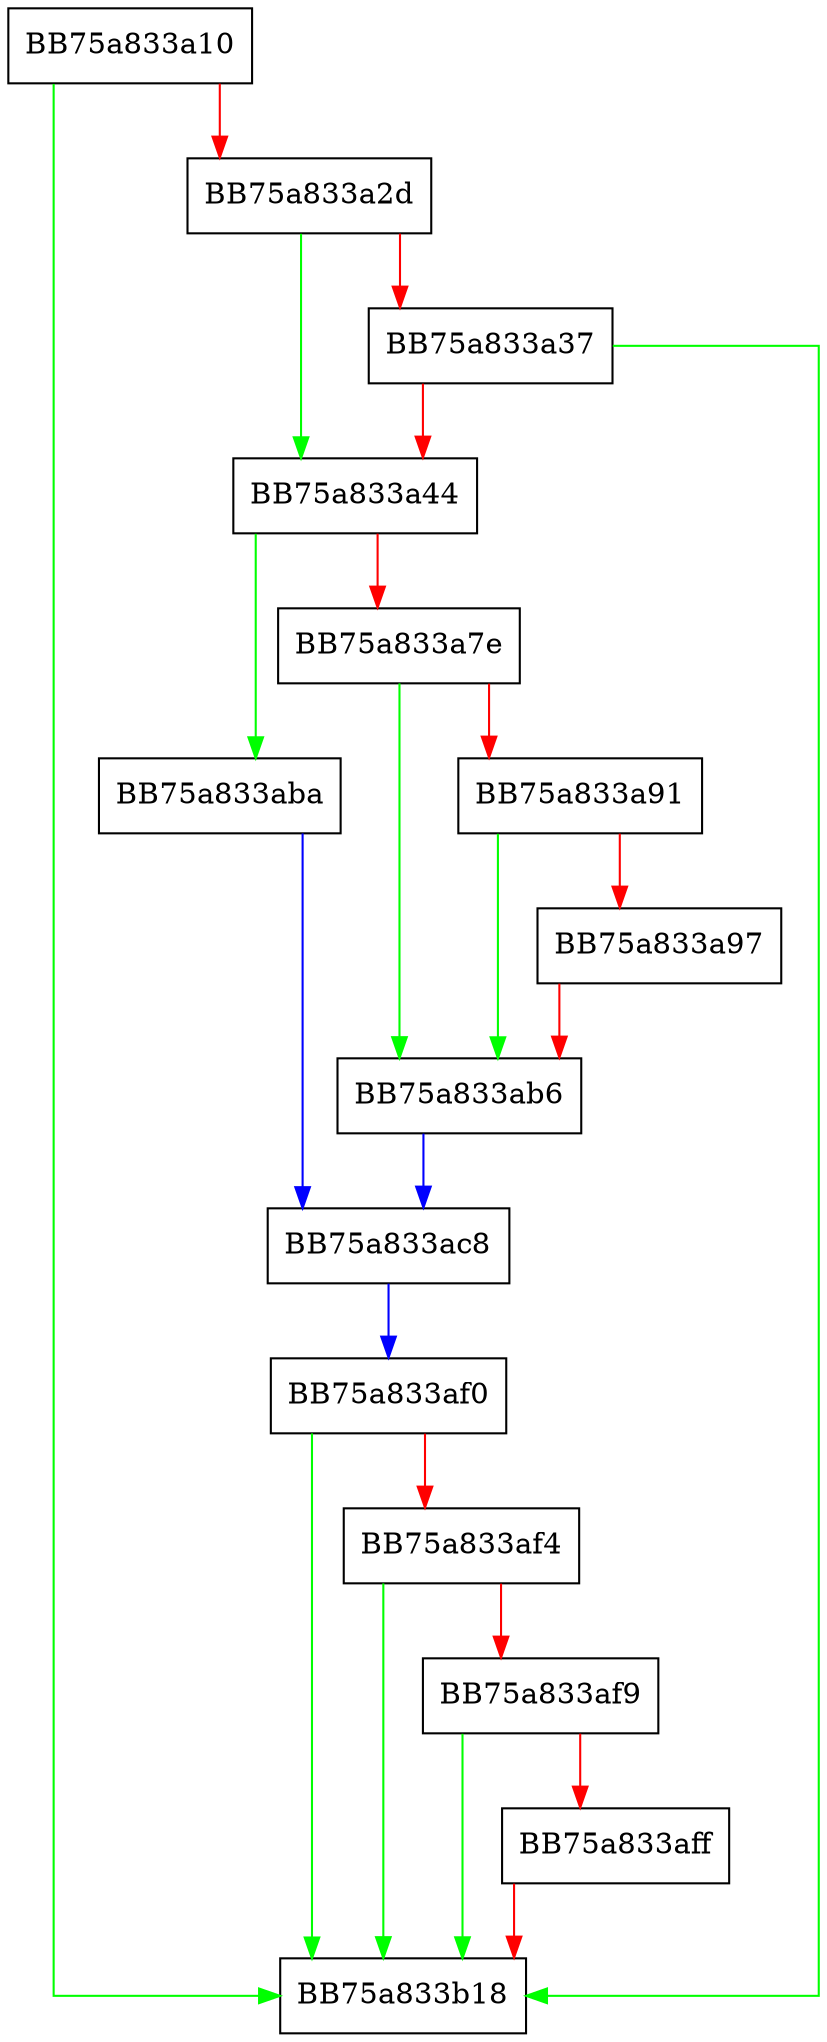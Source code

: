 digraph SendParentNotification {
  node [shape="box"];
  graph [splines=ortho];
  BB75a833a10 -> BB75a833b18 [color="green"];
  BB75a833a10 -> BB75a833a2d [color="red"];
  BB75a833a2d -> BB75a833a44 [color="green"];
  BB75a833a2d -> BB75a833a37 [color="red"];
  BB75a833a37 -> BB75a833b18 [color="green"];
  BB75a833a37 -> BB75a833a44 [color="red"];
  BB75a833a44 -> BB75a833aba [color="green"];
  BB75a833a44 -> BB75a833a7e [color="red"];
  BB75a833a7e -> BB75a833ab6 [color="green"];
  BB75a833a7e -> BB75a833a91 [color="red"];
  BB75a833a91 -> BB75a833ab6 [color="green"];
  BB75a833a91 -> BB75a833a97 [color="red"];
  BB75a833a97 -> BB75a833ab6 [color="red"];
  BB75a833ab6 -> BB75a833ac8 [color="blue"];
  BB75a833aba -> BB75a833ac8 [color="blue"];
  BB75a833ac8 -> BB75a833af0 [color="blue"];
  BB75a833af0 -> BB75a833b18 [color="green"];
  BB75a833af0 -> BB75a833af4 [color="red"];
  BB75a833af4 -> BB75a833b18 [color="green"];
  BB75a833af4 -> BB75a833af9 [color="red"];
  BB75a833af9 -> BB75a833b18 [color="green"];
  BB75a833af9 -> BB75a833aff [color="red"];
  BB75a833aff -> BB75a833b18 [color="red"];
}